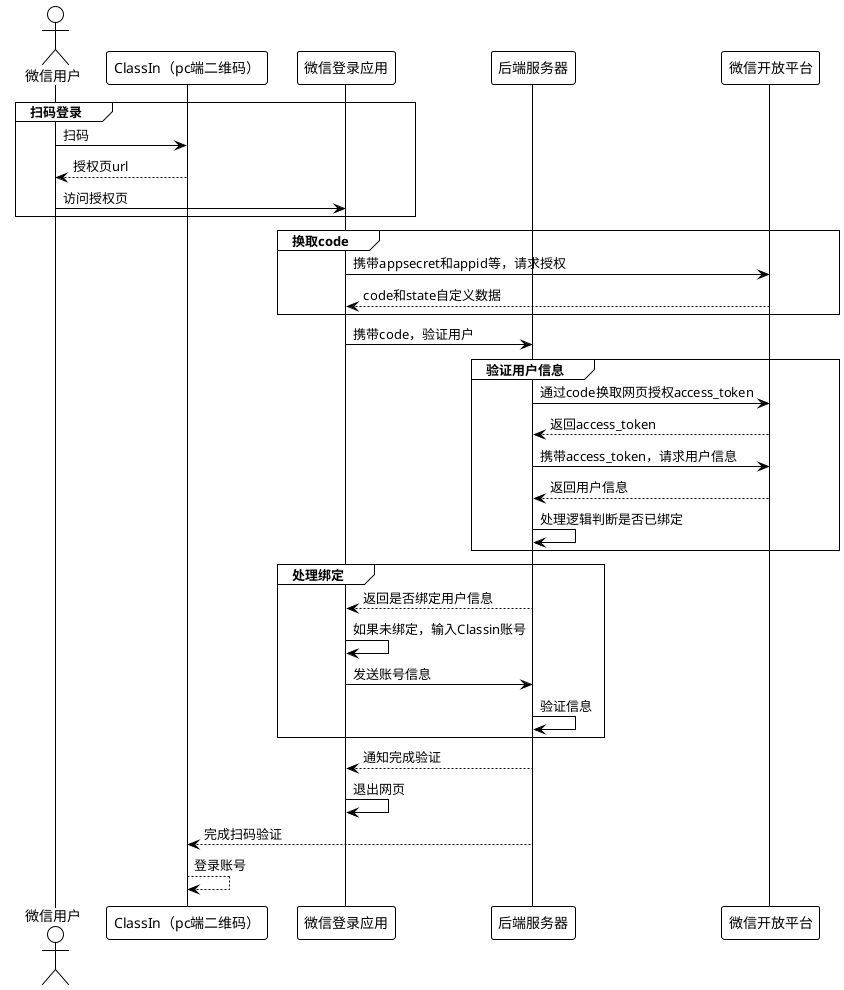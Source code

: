 @startuml
!theme plain
' title 微信登录时序图
actor 微信用户 as wechat 
participant "ClassIn（pc端二维码）" as pc 
participant 微信登录应用 as login 
participant 后端服务器 as server 
participant 微信开放平台 as wechatServer 


group 扫码登录
wechat -> pc:扫码
pc --> wechat: 授权页url
wechat -> login: 访问授权页
end
group 换取code
login -> wechatServer: 携带appsecret和appid等，请求授权
wechatServer --> login: code和state自定义数据
end
login -> server: 携带code，验证用户

group 验证用户信息
server -> wechatServer: 通过code换取网页授权access_token
wechatServer --> server: 返回access_token
server -> wechatServer: 携带access_token，请求用户信息
wechatServer --> server: 返回用户信息
server -> server: 处理逻辑判断是否已绑定
end
group 处理绑定
server --> login: 返回是否绑定用户信息
login -> login: 如果未绑定，输入Classin账号
login -> server: 发送账号信息
server -> server: 验证信息
end
server --> login: 通知完成验证
login -> login: 退出网页
server --> pc : 完成扫码验证
pc -->pc: 登录账号
@enduml
